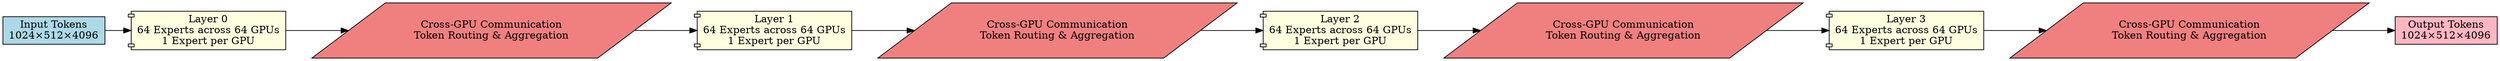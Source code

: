 digraph MoE_Simplified_DAG {
	graph [bb="0,0,3351.3,76",
		rankdir=LR,
		splines=ortho
	];
	node [label="\N"];
	input_tokens	[fillcolor=lightblue,
		height=0.52778,
		label="Input Tokens\n1024×512×4096",
		pos="70,38",
		shape=box,
		style=filled,
		width=1.9444];
	layer_0	[fillcolor=lightyellow,
		height=0.73611,
		label="Layer 0\n64 Experts across 64 GPUs\n1 Expert per GPU",
		pos="282,38",
		shape=component,
		style=filled,
		width=2.9444];
	input_tokens -> layer_0	[pos="e,175.66,38 140,38 140,38 165.66,38 165.66,38"];
	comm_0	[fillcolor=lightcoral,
		height=1.0556,
		label="Cross-GPU Communication\nToken Routing & Aggregation",
		pos="661.42,38",
		shape=parallelogram,
		style=filled,
		width=6.5949];
	layer_0 -> comm_0	[pos="e,472.45,38 388.19,38 388.19,38 462.45,38 462.45,38"];
	layer_1	[fillcolor=lightyellow,
		height=0.73611,
		label="Layer 1\n64 Experts across 64 GPUs\n1 Expert per GPU",
		pos="1040.8,38",
		shape=component,
		style=filled,
		width=2.9444];
	comm_0 -> layer_1	[pos="e,934.62,38 850.29,38 850.29,38 924.62,38 924.62,38"];
	comm_1	[fillcolor=lightcoral,
		height=1.0556,
		label="Cross-GPU Communication\nToken Routing & Aggregation",
		pos="1420.2,38",
		shape=parallelogram,
		style=filled,
		width=6.5949];
	layer_1 -> comm_1	[pos="e,1231.3,38 1147,38 1147,38 1221.3,38 1221.3,38"];
	layer_2	[fillcolor=lightyellow,
		height=0.73611,
		label="Layer 2\n64 Experts across 64 GPUs\n1 Expert per GPU",
		pos="1799.7,38",
		shape=component,
		style=filled,
		width=2.9444];
	comm_1 -> layer_2	[pos="e,1693.5,38 1609.1,38 1609.1,38 1683.5,38 1683.5,38"];
	comm_2	[fillcolor=lightcoral,
		height=1.0556,
		label="Cross-GPU Communication\nToken Routing & Aggregation",
		pos="2179.1,38",
		shape=parallelogram,
		style=filled,
		width=6.5949];
	layer_2 -> comm_2	[pos="e,1990.1,38 1905.9,38 1905.9,38 1980.1,38 1980.1,38"];
	layer_3	[fillcolor=lightyellow,
		height=0.73611,
		label="Layer 3\n64 Experts across 64 GPUs\n1 Expert per GPU",
		pos="2558.5,38",
		shape=component,
		style=filled,
		width=2.9444];
	comm_2 -> layer_3	[pos="e,2452.3,38 2368,38 2368,38 2442.3,38 2442.3,38"];
	comm_3	[fillcolor=lightcoral,
		height=1.0556,
		label="Cross-GPU Communication\nToken Routing & Aggregation",
		pos="2937.9,38",
		shape=parallelogram,
		style=filled,
		width=6.5949];
	layer_3 -> comm_3	[pos="e,2748.9,38 2664.7,38 2664.7,38 2738.9,38 2738.9,38"];
	output_tokens	[fillcolor=lightpink,
		height=0.52778,
		label="Output Tokens\n1024×512×4096",
		pos="3281.3,38",
		shape=box,
		style=filled,
		width=1.9444];
	comm_3 -> output_tokens	[pos="e,3211.1,38 3126.7,38 3126.7,38 3201.1,38 3201.1,38"];
}
